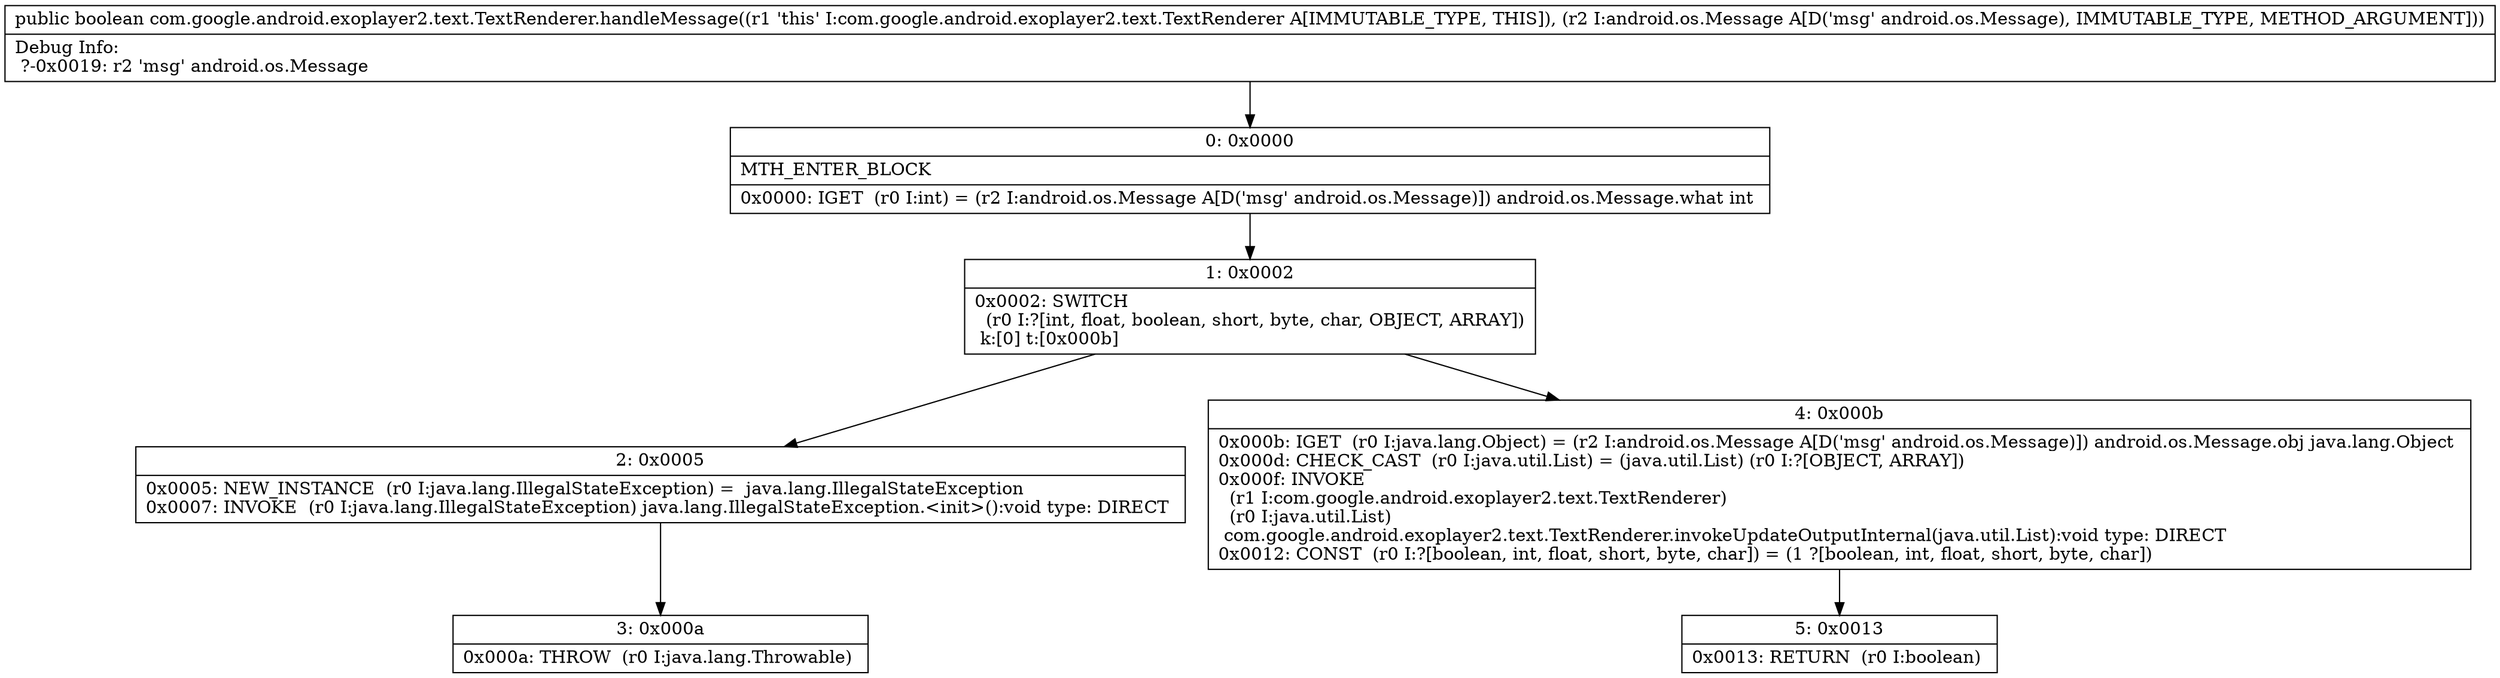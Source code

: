 digraph "CFG forcom.google.android.exoplayer2.text.TextRenderer.handleMessage(Landroid\/os\/Message;)Z" {
Node_0 [shape=record,label="{0\:\ 0x0000|MTH_ENTER_BLOCK\l|0x0000: IGET  (r0 I:int) = (r2 I:android.os.Message A[D('msg' android.os.Message)]) android.os.Message.what int \l}"];
Node_1 [shape=record,label="{1\:\ 0x0002|0x0002: SWITCH  \l  (r0 I:?[int, float, boolean, short, byte, char, OBJECT, ARRAY])\l k:[0] t:[0x000b] \l}"];
Node_2 [shape=record,label="{2\:\ 0x0005|0x0005: NEW_INSTANCE  (r0 I:java.lang.IllegalStateException) =  java.lang.IllegalStateException \l0x0007: INVOKE  (r0 I:java.lang.IllegalStateException) java.lang.IllegalStateException.\<init\>():void type: DIRECT \l}"];
Node_3 [shape=record,label="{3\:\ 0x000a|0x000a: THROW  (r0 I:java.lang.Throwable) \l}"];
Node_4 [shape=record,label="{4\:\ 0x000b|0x000b: IGET  (r0 I:java.lang.Object) = (r2 I:android.os.Message A[D('msg' android.os.Message)]) android.os.Message.obj java.lang.Object \l0x000d: CHECK_CAST  (r0 I:java.util.List) = (java.util.List) (r0 I:?[OBJECT, ARRAY]) \l0x000f: INVOKE  \l  (r1 I:com.google.android.exoplayer2.text.TextRenderer)\l  (r0 I:java.util.List)\l com.google.android.exoplayer2.text.TextRenderer.invokeUpdateOutputInternal(java.util.List):void type: DIRECT \l0x0012: CONST  (r0 I:?[boolean, int, float, short, byte, char]) = (1 ?[boolean, int, float, short, byte, char]) \l}"];
Node_5 [shape=record,label="{5\:\ 0x0013|0x0013: RETURN  (r0 I:boolean) \l}"];
MethodNode[shape=record,label="{public boolean com.google.android.exoplayer2.text.TextRenderer.handleMessage((r1 'this' I:com.google.android.exoplayer2.text.TextRenderer A[IMMUTABLE_TYPE, THIS]), (r2 I:android.os.Message A[D('msg' android.os.Message), IMMUTABLE_TYPE, METHOD_ARGUMENT]))  | Debug Info:\l  ?\-0x0019: r2 'msg' android.os.Message\l}"];
MethodNode -> Node_0;
Node_0 -> Node_1;
Node_1 -> Node_2;
Node_1 -> Node_4;
Node_2 -> Node_3;
Node_4 -> Node_5;
}

